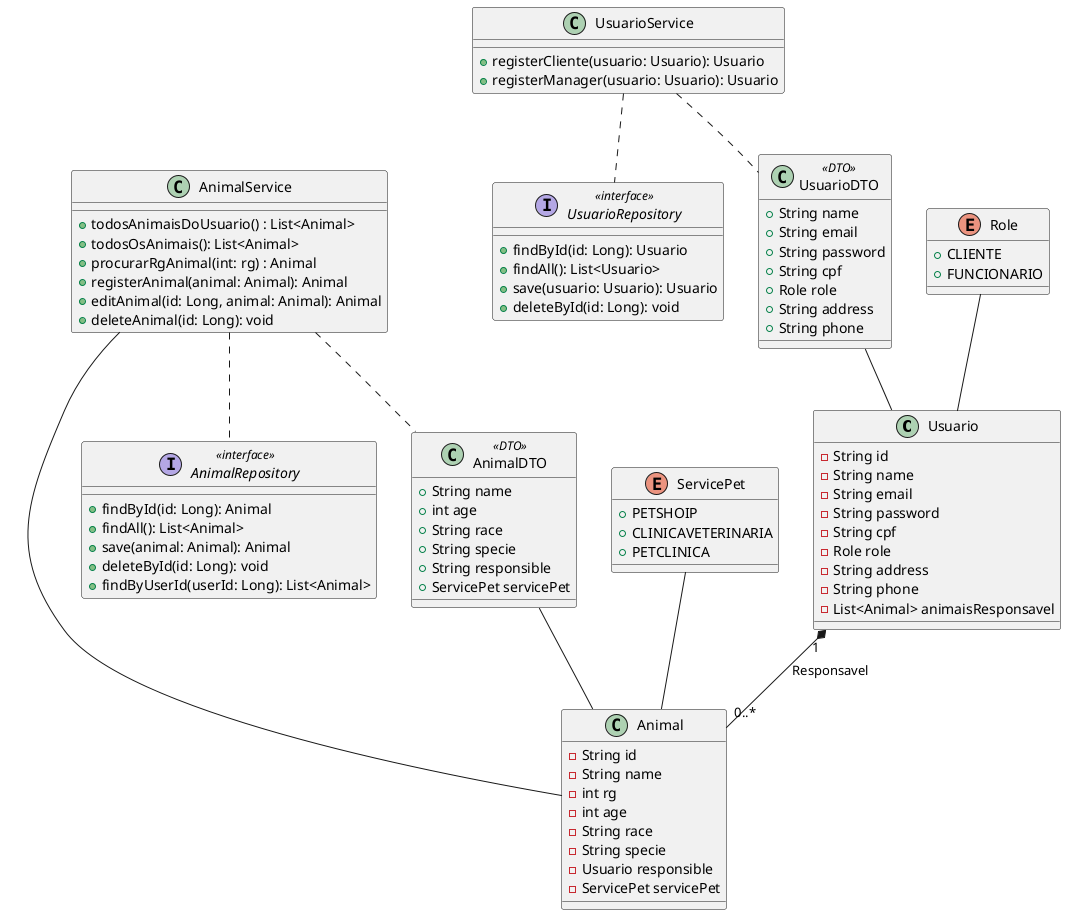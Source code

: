 @startuml

    class Usuario {
        -String id
        -String name
        -String email
        -String password
        -String cpf
        -Role role
        -String address
        -String phone
        -List<Animal> animaisResponsavel
    }

    class Animal {
        -String id
        -String name
        -int rg
        -int age
        -String race
        -String specie
        -Usuario responsible
        -ServicePet servicePet
    }



    interface  UsuarioRepository <<interface>> {
        +findById(id: Long): Usuario
        +findAll(): List<Usuario>
        +save(usuario: Usuario): Usuario
        +deleteById(id: Long): void
    }

interface AnimalRepository <<interface>> {
    +findById(id: Long): Animal
    +findAll(): List<Animal>
    +save(animal: Animal): Animal
    +deleteById(id: Long): void
    +findByUserId(userId: Long): List<Animal>
}



    class AnimalService {
        +todosAnimaisDoUsuario() : List<Animal>
        +todosOsAnimais(): List<Animal>
        +procurarRgAnimal(int: rg) : Animal
        +registerAnimal(animal: Animal): Animal
        +editAnimal(id: Long, animal: Animal): Animal
        +deleteAnimal(id: Long): void
    }

    class UsuarioService {
        +registerCliente(usuario: Usuario): Usuario
        +registerManager(usuario: Usuario): Usuario
    }



    class UsuarioDTO <<DTO>>{
         +String name
         +String email
         +String password
         +String cpf
         +Role role
         +String address
         +String phone
    }

    class AnimalDTO <<DTO>> {
        +String name
        +int age
        +String race
        +String specie
        +String responsible
        +ServicePet servicePet
    }

    enum Role{
        +CLIENTE
        +FUNCIONARIO
    }

    enum ServicePet{
        +PETSHOIP
        +CLINICAVETERINARIA
        +PETCLINICA
    }


Usuario "1" *-- "0..*" Animal : "Responsavel"
UsuarioService .. UsuarioRepository
UsuarioService .. UsuarioDTO
AnimalService .. AnimalRepository
AnimalService .. AnimalDTO
UsuarioDTO -- Usuario
AnimalDTO -- Animal
AnimalService -- Animal
Role -- Usuario
ServicePet -- Animal



@enduml
